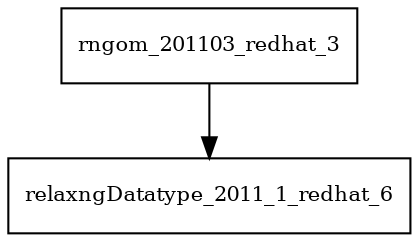 digraph rngom_201103_redhat_3_dependencies {
  node [shape = box, fontsize=10.0];
  rngom_201103_redhat_3 -> relaxngDatatype_2011_1_redhat_6;
}
